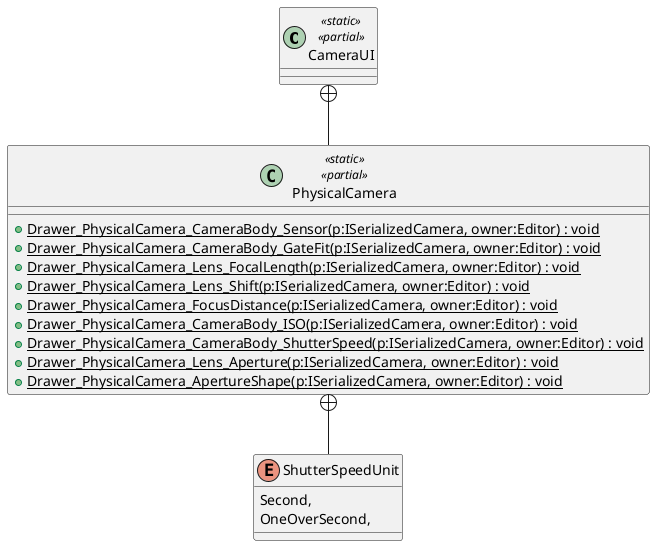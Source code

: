 @startuml
class CameraUI <<static>> <<partial>> {
}
class PhysicalCamera <<static>> <<partial>> {
    + {static} Drawer_PhysicalCamera_CameraBody_Sensor(p:ISerializedCamera, owner:Editor) : void
    + {static} Drawer_PhysicalCamera_CameraBody_GateFit(p:ISerializedCamera, owner:Editor) : void
    + {static} Drawer_PhysicalCamera_Lens_FocalLength(p:ISerializedCamera, owner:Editor) : void
    + {static} Drawer_PhysicalCamera_Lens_Shift(p:ISerializedCamera, owner:Editor) : void
    + {static} Drawer_PhysicalCamera_FocusDistance(p:ISerializedCamera, owner:Editor) : void
    + {static} Drawer_PhysicalCamera_CameraBody_ISO(p:ISerializedCamera, owner:Editor) : void
    + {static} Drawer_PhysicalCamera_CameraBody_ShutterSpeed(p:ISerializedCamera, owner:Editor) : void
    + {static} Drawer_PhysicalCamera_Lens_Aperture(p:ISerializedCamera, owner:Editor) : void
    + {static} Drawer_PhysicalCamera_ApertureShape(p:ISerializedCamera, owner:Editor) : void
}
enum ShutterSpeedUnit {
    Second,
    OneOverSecond,
}
CameraUI +-- PhysicalCamera
PhysicalCamera +-- ShutterSpeedUnit
@enduml
